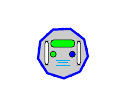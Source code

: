 % tool7
%POLYGON command
\newcommand{\polygon}[2]{%
let \n{len} = {2*#2*tan(360/(2*#1))} in
++(0,-#2) ++(\n{len}/2,0) \foreach \x in {1,...,#1} { -- ++(\x*360/#1:\n{len})}}

\begin{tikzpicture}[x=1ex,y=1ex]
  
  
  \begin{scope}[very thin]
   \fill[blue,thick] (0,0) \polygon{9}{2};
\filldraw[draw=blue,fill=black!20,thick, rotate=22.5] (0,0) \polygon{9}{2};   
   
\filldraw[fill=green,rounded corners=1] (-1,.5) rectangle +(2,.6);
\filldraw[fill=white,rounded corners=1] (-1.5,-1) rectangle +(.3,2);
\filldraw[fill=white,rounded corners=1] (1.5,1) rectangle +(-.3,-2);
        \filldraw[fill=green] (-.8,-.1) circle (0.25);
        \filldraw[fill=blue] (.8,-.1) circle (0.25);
        
        \begin{scope}[color=cyan]
            \draw (-.6,-.6) -- (.6,-.6);
            \draw (-.4,-.8) -- (.4,-.8);
            \draw (-.6,-1) -- (.6,-1);
        \end{scope}

    \end{scope}
\end{tikzpicture}